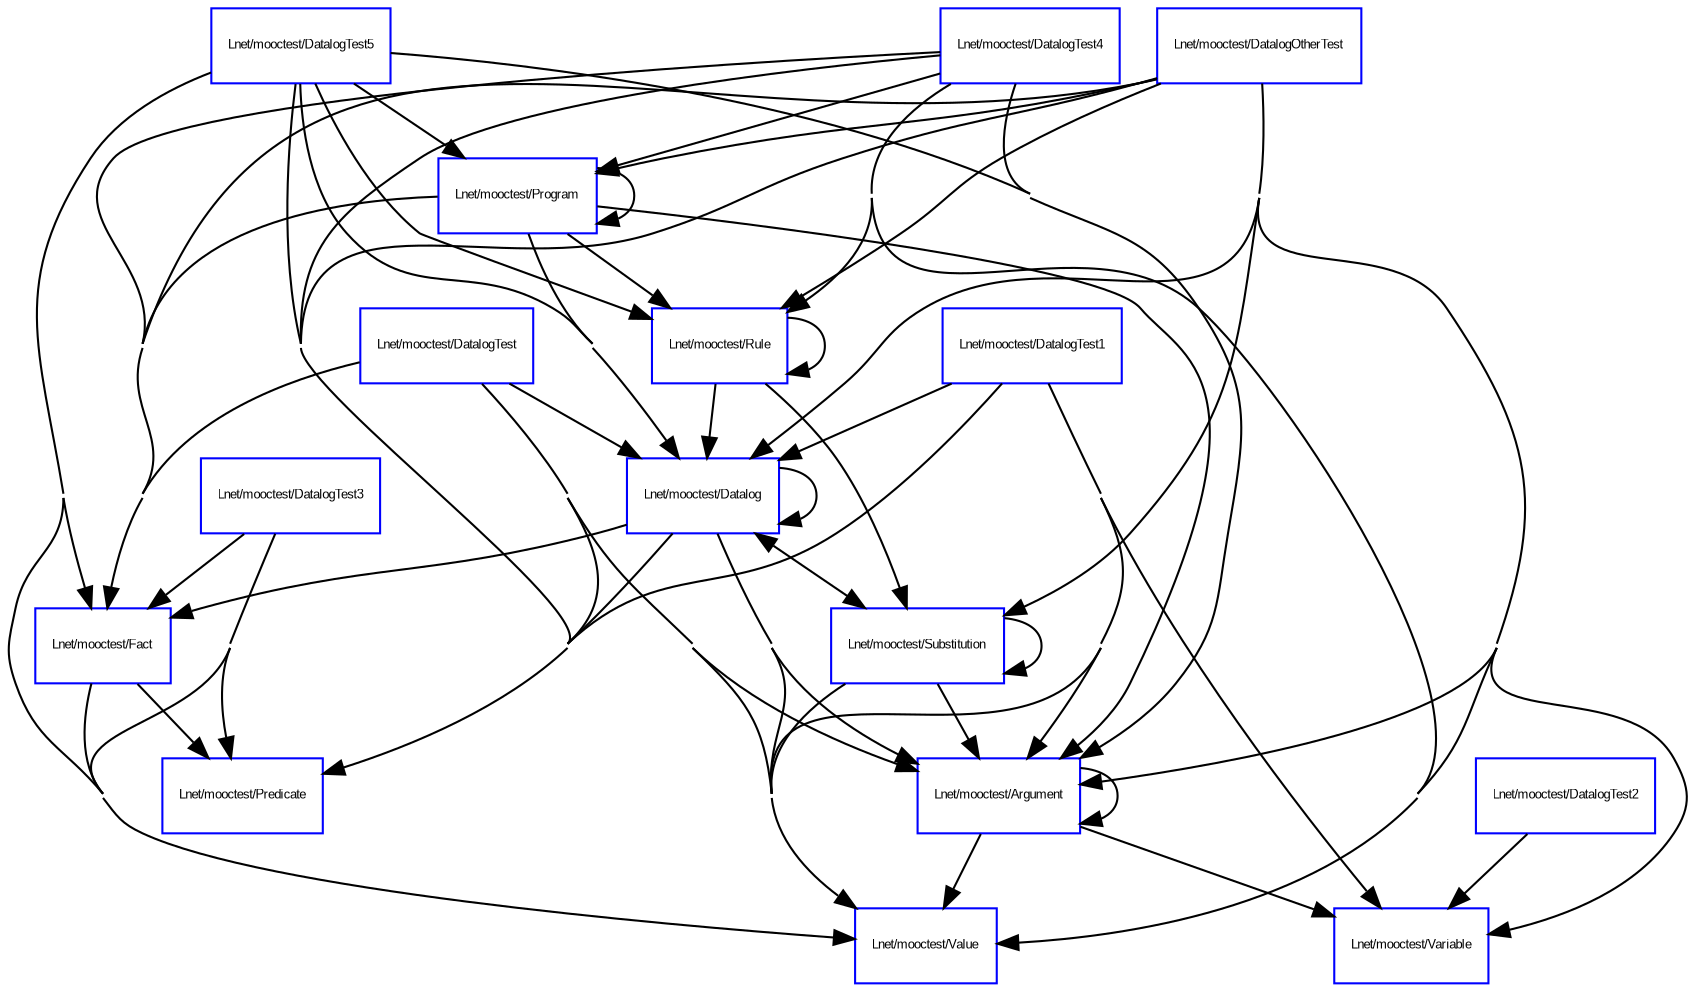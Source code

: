 digraph "DirectedGraph" {
graph [concentrate = true];center=true;fontsize=6;node [ color=blue,shape="box"fontsize=6,fontcolor=black,fontname=Arial];edge [ color=black,fontsize=6,fontcolor=black,fontname=Arial];
"Lnet/mooctest/DatalogTest5"->"Lnet/mooctest/Predicate"
"Lnet/mooctest/DatalogTest5"->"Lnet/mooctest/Program"
"Lnet/mooctest/DatalogTest5"->"Lnet/mooctest/Fact"
"Lnet/mooctest/DatalogTest5"->"Lnet/mooctest/Value"
"Lnet/mooctest/DatalogTest5"->"Lnet/mooctest/Datalog"
"Lnet/mooctest/DatalogTest5"->"Lnet/mooctest/Argument"
"Lnet/mooctest/DatalogTest5"->"Lnet/mooctest/Rule"
"Lnet/mooctest/Argument"->"Lnet/mooctest/Argument"
"Lnet/mooctest/Argument"->"Lnet/mooctest/Value"
"Lnet/mooctest/Argument"->"Lnet/mooctest/Variable"
"Lnet/mooctest/DatalogTest3"->"Lnet/mooctest/Predicate"
"Lnet/mooctest/DatalogTest3"->"Lnet/mooctest/Value"
"Lnet/mooctest/DatalogTest3"->"Lnet/mooctest/Fact"
"Lnet/mooctest/DatalogTest4"->"Lnet/mooctest/Program"
"Lnet/mooctest/DatalogTest4"->"Lnet/mooctest/Value"
"Lnet/mooctest/DatalogTest4"->"Lnet/mooctest/Argument"
"Lnet/mooctest/DatalogTest4"->"Lnet/mooctest/Predicate"
"Lnet/mooctest/DatalogTest4"->"Lnet/mooctest/Rule"
"Lnet/mooctest/DatalogTest4"->"Lnet/mooctest/Fact"
"Lnet/mooctest/Datalog"->"Lnet/mooctest/Fact"
"Lnet/mooctest/Datalog"->"Lnet/mooctest/Predicate"
"Lnet/mooctest/Datalog"->"Lnet/mooctest/Substitution"
"Lnet/mooctest/Datalog"->"Lnet/mooctest/Argument"
"Lnet/mooctest/Datalog"->"Lnet/mooctest/Value"
"Lnet/mooctest/Datalog"->"Lnet/mooctest/Datalog"
"Lnet/mooctest/DatalogTest"->"Lnet/mooctest/Datalog"
"Lnet/mooctest/DatalogTest"->"Lnet/mooctest/Argument"
"Lnet/mooctest/DatalogTest"->"Lnet/mooctest/Fact"
"Lnet/mooctest/DatalogTest"->"Lnet/mooctest/Predicate"
"Lnet/mooctest/DatalogTest"->"Lnet/mooctest/Value"
"Lnet/mooctest/Substitution"->"Lnet/mooctest/Value"
"Lnet/mooctest/Substitution"->"Lnet/mooctest/Substitution"
"Lnet/mooctest/Substitution"->"Lnet/mooctest/Datalog"
"Lnet/mooctest/Substitution"->"Lnet/mooctest/Argument"
"Lnet/mooctest/Rule"->"Lnet/mooctest/Rule"
"Lnet/mooctest/Rule"->"Lnet/mooctest/Substitution"
"Lnet/mooctest/Rule"->"Lnet/mooctest/Datalog"
"Lnet/mooctest/DatalogTest1"->"Lnet/mooctest/Value"
"Lnet/mooctest/DatalogTest1"->"Lnet/mooctest/Argument"
"Lnet/mooctest/DatalogTest1"->"Lnet/mooctest/Predicate"
"Lnet/mooctest/DatalogTest1"->"Lnet/mooctest/Datalog"
"Lnet/mooctest/DatalogTest1"->"Lnet/mooctest/Variable"
"Lnet/mooctest/DatalogOtherTest"->"Lnet/mooctest/Rule"
"Lnet/mooctest/DatalogOtherTest"->"Lnet/mooctest/Substitution"
"Lnet/mooctest/DatalogOtherTest"->"Lnet/mooctest/Variable"
"Lnet/mooctest/DatalogOtherTest"->"Lnet/mooctest/Argument"
"Lnet/mooctest/DatalogOtherTest"->"Lnet/mooctest/Value"
"Lnet/mooctest/DatalogOtherTest"->"Lnet/mooctest/Datalog"
"Lnet/mooctest/DatalogOtherTest"->"Lnet/mooctest/Predicate"
"Lnet/mooctest/DatalogOtherTest"->"Lnet/mooctest/Program"
"Lnet/mooctest/DatalogOtherTest"->"Lnet/mooctest/Fact"
"Lnet/mooctest/Fact"->"Lnet/mooctest/Predicate"
"Lnet/mooctest/Fact"->"Lnet/mooctest/Value"
"Lnet/mooctest/Program"->"Lnet/mooctest/Program"
"Lnet/mooctest/Program"->"Lnet/mooctest/Datalog"
"Lnet/mooctest/Program"->"Lnet/mooctest/Rule"
"Lnet/mooctest/Program"->"Lnet/mooctest/Argument"
"Lnet/mooctest/Program"->"Lnet/mooctest/Fact"
"Lnet/mooctest/DatalogTest2"->"Lnet/mooctest/Variable"
}
